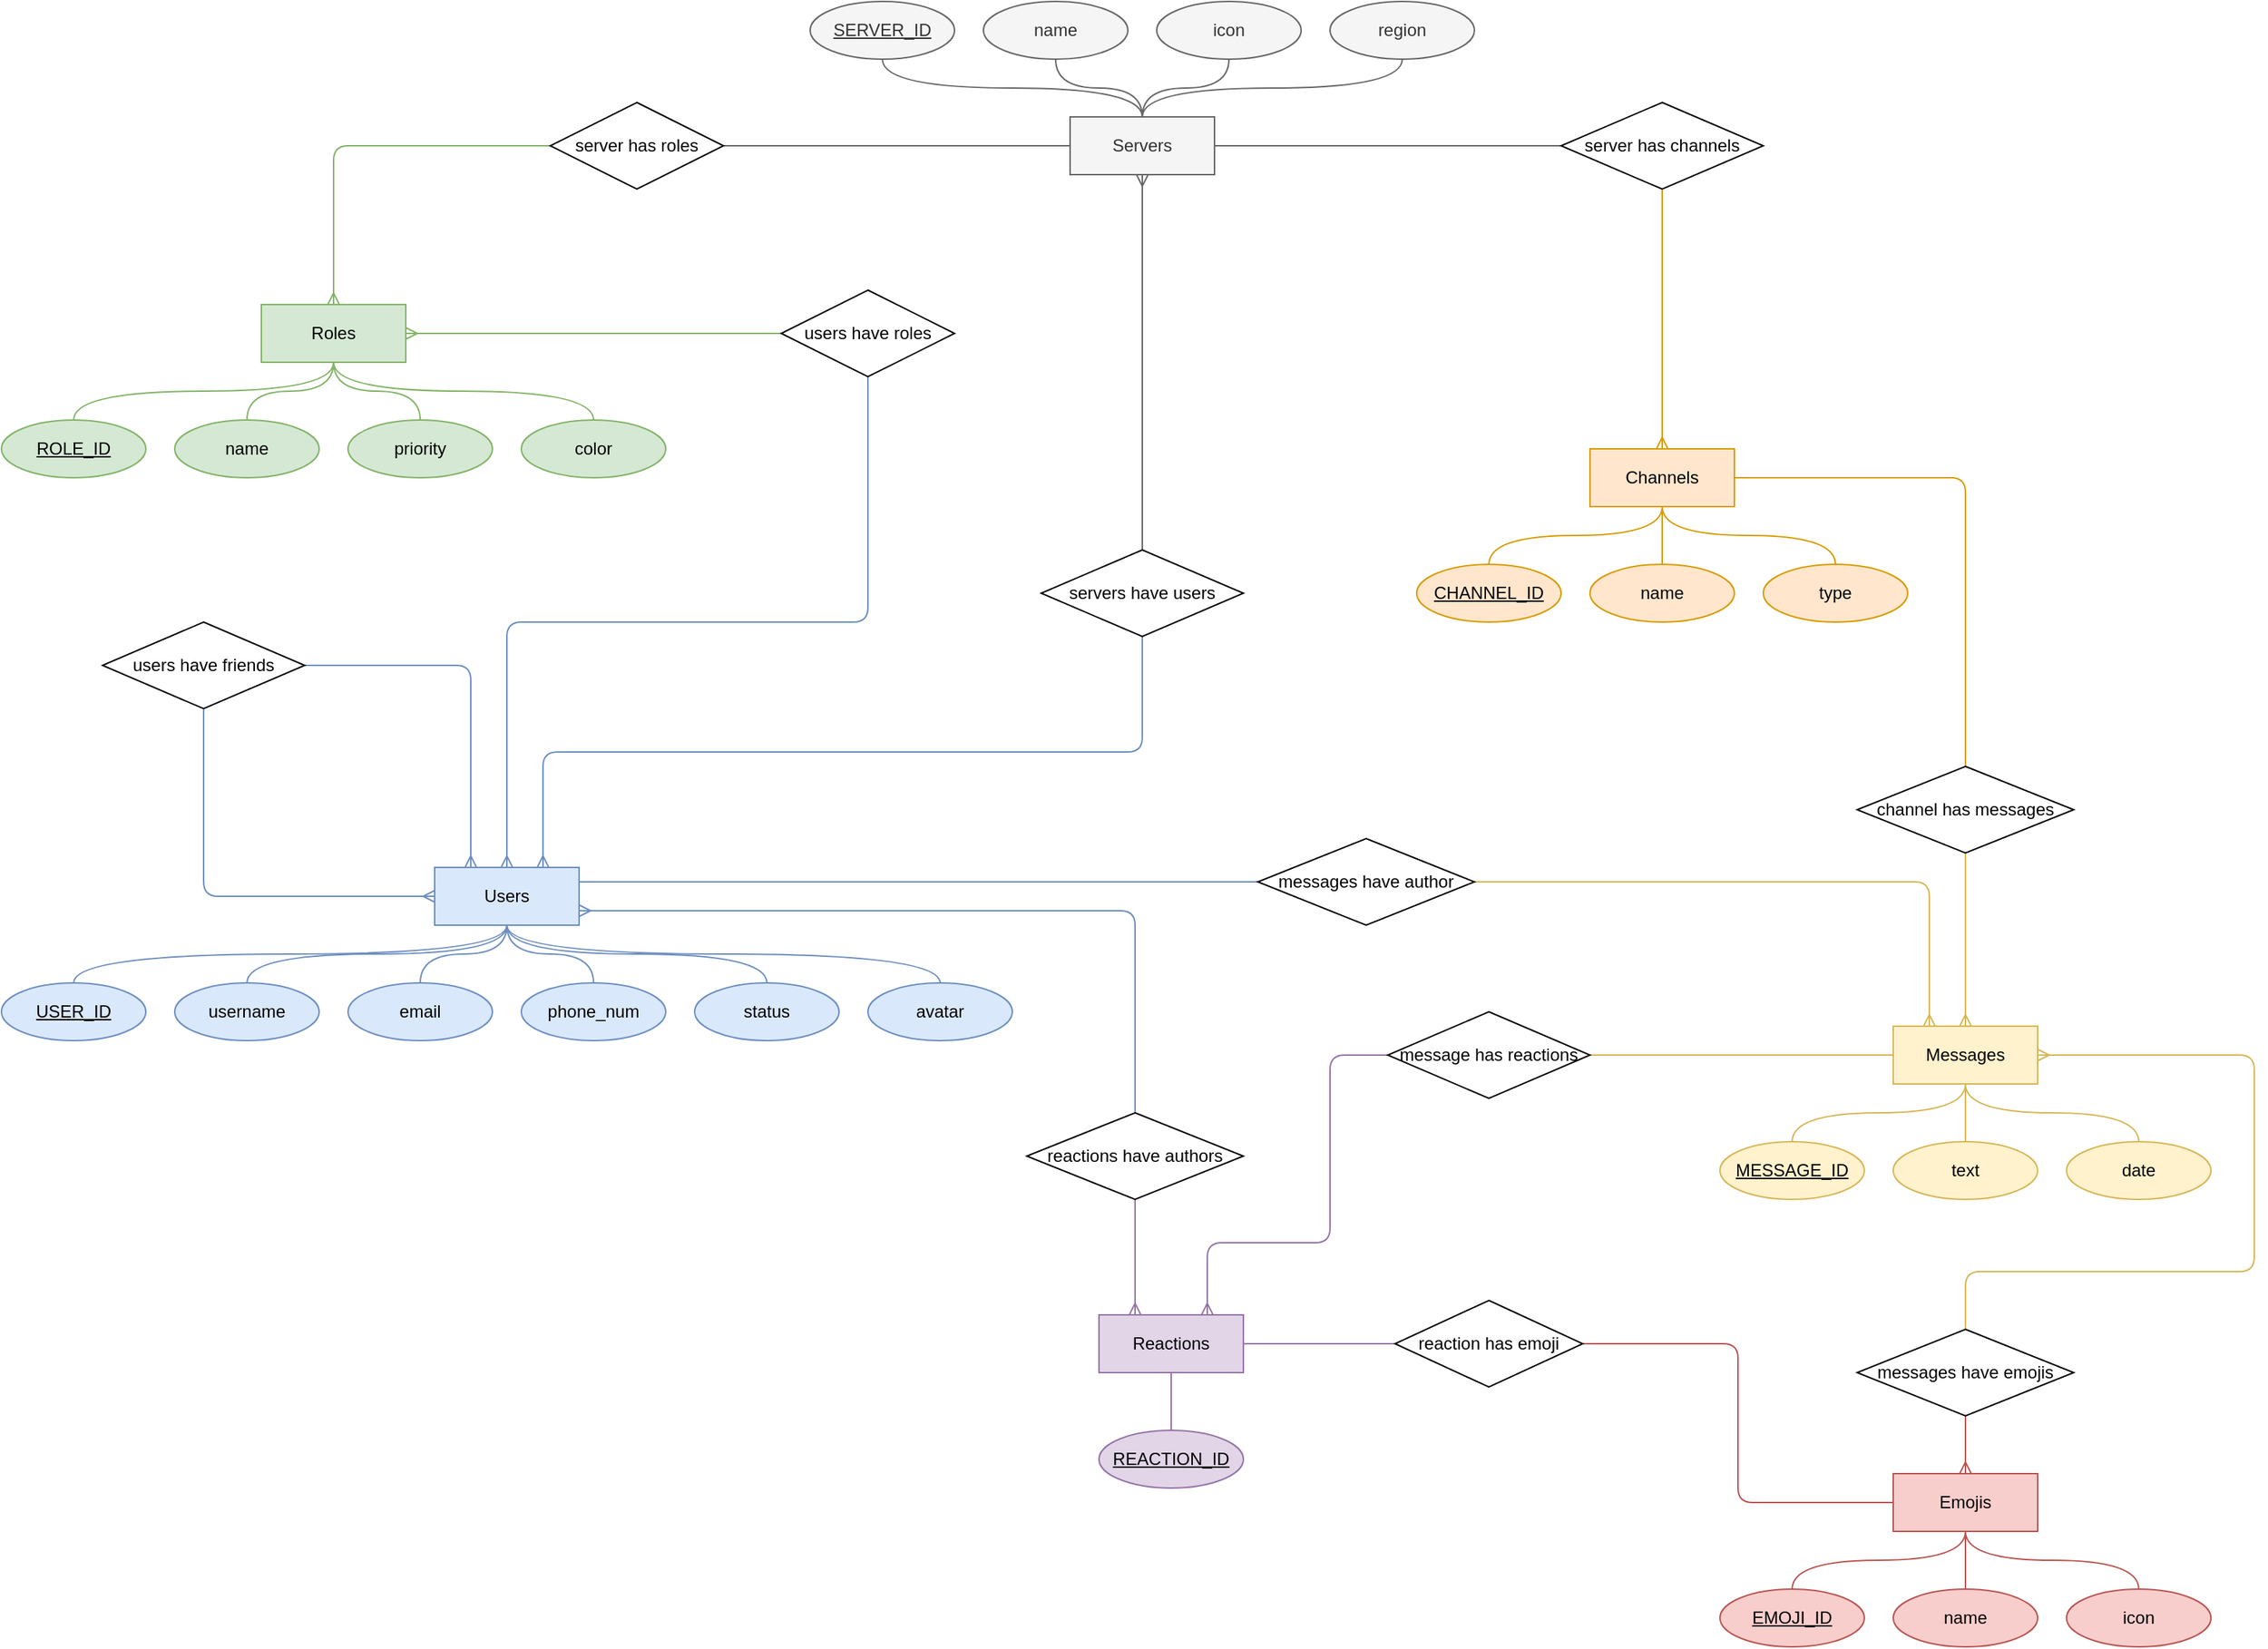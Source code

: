 <mxfile version="21.0.2" type="github">
  <diagram name="Page-1" id="chvwjB_n179PtJqGOUUq">
    <mxGraphModel dx="1486" dy="796" grid="1" gridSize="10" guides="1" tooltips="1" connect="1" arrows="1" fold="1" page="1" pageScale="1" pageWidth="1600" pageHeight="1200" math="0" shadow="0">
      <root>
        <mxCell id="0" />
        <mxCell id="1" parent="0" />
        <mxCell id="veLLrJYNEBNsdVsrPVpK-40" style="edgeStyle=orthogonalEdgeStyle;orthogonalLoop=1;jettySize=auto;html=1;entryX=0.5;entryY=0;entryDx=0;entryDy=0;exitX=0.5;exitY=1;exitDx=0;exitDy=0;curved=1;endArrow=none;endFill=0;fillColor=#f8cecc;strokeColor=#b85450;" edge="1" parent="1" source="veLLrJYNEBNsdVsrPVpK-8" target="veLLrJYNEBNsdVsrPVpK-37">
          <mxGeometry relative="1" as="geometry" />
        </mxCell>
        <mxCell id="veLLrJYNEBNsdVsrPVpK-41" style="edgeStyle=orthogonalEdgeStyle;orthogonalLoop=1;jettySize=auto;html=1;entryX=0.5;entryY=0;entryDx=0;entryDy=0;curved=1;endArrow=none;endFill=0;fillColor=#f8cecc;strokeColor=#b85450;" edge="1" parent="1" source="veLLrJYNEBNsdVsrPVpK-8" target="veLLrJYNEBNsdVsrPVpK-39">
          <mxGeometry relative="1" as="geometry" />
        </mxCell>
        <mxCell id="veLLrJYNEBNsdVsrPVpK-42" style="edgeStyle=orthogonalEdgeStyle;orthogonalLoop=1;jettySize=auto;html=1;entryX=0.5;entryY=0;entryDx=0;entryDy=0;exitX=0.5;exitY=1;exitDx=0;exitDy=0;curved=1;endArrow=none;endFill=0;fillColor=#f8cecc;strokeColor=#b85450;" edge="1" parent="1" source="veLLrJYNEBNsdVsrPVpK-8" target="veLLrJYNEBNsdVsrPVpK-38">
          <mxGeometry relative="1" as="geometry" />
        </mxCell>
        <mxCell id="veLLrJYNEBNsdVsrPVpK-95" style="edgeStyle=orthogonalEdgeStyle;rounded=1;orthogonalLoop=1;jettySize=auto;html=1;entryX=0.5;entryY=1;entryDx=0;entryDy=0;fillColor=#f8cecc;strokeColor=#b85450;endArrow=none;endFill=0;startArrow=ERmany;startFill=0;" edge="1" parent="1" source="veLLrJYNEBNsdVsrPVpK-8" target="veLLrJYNEBNsdVsrPVpK-93">
          <mxGeometry relative="1" as="geometry" />
        </mxCell>
        <mxCell id="veLLrJYNEBNsdVsrPVpK-8" value="Emojis" style="whiteSpace=wrap;html=1;align=center;fillColor=#f8cecc;strokeColor=#b85450;" vertex="1" parent="1">
          <mxGeometry x="1320" y="1020" width="100" height="40" as="geometry" />
        </mxCell>
        <mxCell id="veLLrJYNEBNsdVsrPVpK-55" style="edgeStyle=orthogonalEdgeStyle;orthogonalLoop=1;jettySize=auto;html=1;entryX=0.5;entryY=0;entryDx=0;entryDy=0;exitX=0.5;exitY=1;exitDx=0;exitDy=0;curved=1;endArrow=none;endFill=0;fillColor=#ffe6cc;strokeColor=#d79b00;" edge="1" parent="1" source="veLLrJYNEBNsdVsrPVpK-9" target="veLLrJYNEBNsdVsrPVpK-52">
          <mxGeometry relative="1" as="geometry" />
        </mxCell>
        <mxCell id="veLLrJYNEBNsdVsrPVpK-56" style="edgeStyle=orthogonalEdgeStyle;orthogonalLoop=1;jettySize=auto;html=1;entryX=0.5;entryY=0;entryDx=0;entryDy=0;curved=1;endArrow=none;endFill=0;fillColor=#ffe6cc;strokeColor=#d79b00;" edge="1" parent="1" source="veLLrJYNEBNsdVsrPVpK-9" target="veLLrJYNEBNsdVsrPVpK-54">
          <mxGeometry relative="1" as="geometry" />
        </mxCell>
        <mxCell id="veLLrJYNEBNsdVsrPVpK-57" style="edgeStyle=orthogonalEdgeStyle;orthogonalLoop=1;jettySize=auto;html=1;entryX=0.5;entryY=0;entryDx=0;entryDy=0;exitX=0.5;exitY=1;exitDx=0;exitDy=0;curved=1;endArrow=none;endFill=0;fillColor=#ffe6cc;strokeColor=#d79b00;" edge="1" parent="1" source="veLLrJYNEBNsdVsrPVpK-9" target="veLLrJYNEBNsdVsrPVpK-53">
          <mxGeometry relative="1" as="geometry" />
        </mxCell>
        <mxCell id="veLLrJYNEBNsdVsrPVpK-9" value="Channels" style="whiteSpace=wrap;html=1;align=center;fillColor=#ffe6cc;strokeColor=#d79b00;" vertex="1" parent="1">
          <mxGeometry x="1110" y="310" width="100" height="40" as="geometry" />
        </mxCell>
        <mxCell id="veLLrJYNEBNsdVsrPVpK-21" style="edgeStyle=orthogonalEdgeStyle;orthogonalLoop=1;jettySize=auto;html=1;curved=1;endArrow=none;endFill=0;exitX=0.5;exitY=0;exitDx=0;exitDy=0;fillColor=#f5f5f5;strokeColor=#666666;" edge="1" parent="1" source="veLLrJYNEBNsdVsrPVpK-10" target="veLLrJYNEBNsdVsrPVpK-16">
          <mxGeometry relative="1" as="geometry" />
        </mxCell>
        <mxCell id="veLLrJYNEBNsdVsrPVpK-22" style="edgeStyle=orthogonalEdgeStyle;orthogonalLoop=1;jettySize=auto;html=1;entryX=0.5;entryY=1;entryDx=0;entryDy=0;curved=1;endArrow=none;endFill=0;fillColor=#f5f5f5;strokeColor=#666666;" edge="1" parent="1" source="veLLrJYNEBNsdVsrPVpK-10" target="veLLrJYNEBNsdVsrPVpK-20">
          <mxGeometry relative="1" as="geometry" />
        </mxCell>
        <mxCell id="veLLrJYNEBNsdVsrPVpK-23" style="edgeStyle=orthogonalEdgeStyle;orthogonalLoop=1;jettySize=auto;html=1;exitX=0.5;exitY=0;exitDx=0;exitDy=0;entryX=0.5;entryY=1;entryDx=0;entryDy=0;curved=1;endArrow=none;endFill=0;fillColor=#f5f5f5;strokeColor=#666666;" edge="1" parent="1" source="veLLrJYNEBNsdVsrPVpK-10" target="veLLrJYNEBNsdVsrPVpK-19">
          <mxGeometry relative="1" as="geometry" />
        </mxCell>
        <mxCell id="veLLrJYNEBNsdVsrPVpK-24" style="edgeStyle=orthogonalEdgeStyle;orthogonalLoop=1;jettySize=auto;html=1;exitX=0.5;exitY=0;exitDx=0;exitDy=0;entryX=0.5;entryY=1;entryDx=0;entryDy=0;curved=1;endArrow=none;endFill=0;fillColor=#f5f5f5;strokeColor=#666666;" edge="1" parent="1" source="veLLrJYNEBNsdVsrPVpK-10" target="veLLrJYNEBNsdVsrPVpK-17">
          <mxGeometry relative="1" as="geometry" />
        </mxCell>
        <mxCell id="veLLrJYNEBNsdVsrPVpK-84" style="edgeStyle=orthogonalEdgeStyle;rounded=0;orthogonalLoop=1;jettySize=auto;html=1;entryX=1;entryY=0.5;entryDx=0;entryDy=0;fillColor=#f5f5f5;strokeColor=#666666;endArrow=none;endFill=0;" edge="1" parent="1" source="veLLrJYNEBNsdVsrPVpK-10" target="veLLrJYNEBNsdVsrPVpK-83">
          <mxGeometry relative="1" as="geometry" />
        </mxCell>
        <mxCell id="veLLrJYNEBNsdVsrPVpK-10" value="Servers" style="whiteSpace=wrap;html=1;align=center;fillColor=#f5f5f5;fontColor=#333333;strokeColor=#666666;" vertex="1" parent="1">
          <mxGeometry x="750" y="80" width="100" height="40" as="geometry" />
        </mxCell>
        <mxCell id="veLLrJYNEBNsdVsrPVpK-62" style="edgeStyle=orthogonalEdgeStyle;orthogonalLoop=1;jettySize=auto;html=1;entryX=0.5;entryY=0;entryDx=0;entryDy=0;exitX=0.5;exitY=1;exitDx=0;exitDy=0;fillColor=#fff2cc;strokeColor=#d6b656;curved=1;endArrow=none;endFill=0;" edge="1" parent="1" source="veLLrJYNEBNsdVsrPVpK-11" target="veLLrJYNEBNsdVsrPVpK-60">
          <mxGeometry relative="1" as="geometry" />
        </mxCell>
        <mxCell id="veLLrJYNEBNsdVsrPVpK-63" style="edgeStyle=orthogonalEdgeStyle;orthogonalLoop=1;jettySize=auto;html=1;entryX=0.5;entryY=0;entryDx=0;entryDy=0;fillColor=#fff2cc;strokeColor=#d6b656;curved=1;endArrow=none;endFill=0;" edge="1" parent="1" source="veLLrJYNEBNsdVsrPVpK-11" target="veLLrJYNEBNsdVsrPVpK-59">
          <mxGeometry relative="1" as="geometry" />
        </mxCell>
        <mxCell id="veLLrJYNEBNsdVsrPVpK-64" style="edgeStyle=orthogonalEdgeStyle;orthogonalLoop=1;jettySize=auto;html=1;entryX=0.5;entryY=0;entryDx=0;entryDy=0;exitX=0.5;exitY=1;exitDx=0;exitDy=0;fillColor=#fff2cc;strokeColor=#d6b656;curved=1;endArrow=none;endFill=0;" edge="1" parent="1" source="veLLrJYNEBNsdVsrPVpK-11" target="veLLrJYNEBNsdVsrPVpK-61">
          <mxGeometry relative="1" as="geometry" />
        </mxCell>
        <mxCell id="veLLrJYNEBNsdVsrPVpK-11" value="Messages" style="whiteSpace=wrap;html=1;align=center;fillColor=#fff2cc;strokeColor=#d6b656;" vertex="1" parent="1">
          <mxGeometry x="1320" y="710" width="100" height="40" as="geometry" />
        </mxCell>
        <mxCell id="veLLrJYNEBNsdVsrPVpK-31" style="edgeStyle=orthogonalEdgeStyle;orthogonalLoop=1;jettySize=auto;html=1;entryX=0.5;entryY=0;entryDx=0;entryDy=0;curved=1;endArrow=none;endFill=0;exitX=0.5;exitY=1;exitDx=0;exitDy=0;fillColor=#dae8fc;strokeColor=#6c8ebf;" edge="1" parent="1" source="veLLrJYNEBNsdVsrPVpK-12" target="veLLrJYNEBNsdVsrPVpK-25">
          <mxGeometry relative="1" as="geometry" />
        </mxCell>
        <mxCell id="veLLrJYNEBNsdVsrPVpK-32" style="edgeStyle=orthogonalEdgeStyle;orthogonalLoop=1;jettySize=auto;html=1;entryX=0.5;entryY=0;entryDx=0;entryDy=0;curved=1;endArrow=none;endFill=0;exitX=0.5;exitY=1;exitDx=0;exitDy=0;fillColor=#dae8fc;strokeColor=#6c8ebf;" edge="1" parent="1" source="veLLrJYNEBNsdVsrPVpK-12" target="veLLrJYNEBNsdVsrPVpK-27">
          <mxGeometry relative="1" as="geometry" />
        </mxCell>
        <mxCell id="veLLrJYNEBNsdVsrPVpK-33" style="edgeStyle=orthogonalEdgeStyle;orthogonalLoop=1;jettySize=auto;html=1;entryX=0.5;entryY=0;entryDx=0;entryDy=0;curved=1;endArrow=none;endFill=0;fillColor=#dae8fc;strokeColor=#6c8ebf;" edge="1" parent="1" source="veLLrJYNEBNsdVsrPVpK-12" target="veLLrJYNEBNsdVsrPVpK-29">
          <mxGeometry relative="1" as="geometry" />
        </mxCell>
        <mxCell id="veLLrJYNEBNsdVsrPVpK-34" style="edgeStyle=orthogonalEdgeStyle;orthogonalLoop=1;jettySize=auto;html=1;entryX=0.5;entryY=0;entryDx=0;entryDy=0;curved=1;endArrow=none;endFill=0;fillColor=#dae8fc;strokeColor=#6c8ebf;" edge="1" parent="1" source="veLLrJYNEBNsdVsrPVpK-12" target="veLLrJYNEBNsdVsrPVpK-30">
          <mxGeometry relative="1" as="geometry" />
        </mxCell>
        <mxCell id="veLLrJYNEBNsdVsrPVpK-35" style="edgeStyle=orthogonalEdgeStyle;orthogonalLoop=1;jettySize=auto;html=1;curved=1;endArrow=none;endFill=0;exitX=0.5;exitY=1;exitDx=0;exitDy=0;fillColor=#dae8fc;strokeColor=#6c8ebf;" edge="1" parent="1" source="veLLrJYNEBNsdVsrPVpK-12" target="veLLrJYNEBNsdVsrPVpK-28">
          <mxGeometry relative="1" as="geometry" />
        </mxCell>
        <mxCell id="veLLrJYNEBNsdVsrPVpK-36" style="edgeStyle=orthogonalEdgeStyle;orthogonalLoop=1;jettySize=auto;html=1;entryX=0.5;entryY=0;entryDx=0;entryDy=0;curved=1;endArrow=none;endFill=0;exitX=0.5;exitY=1;exitDx=0;exitDy=0;fillColor=#dae8fc;strokeColor=#6c8ebf;" edge="1" parent="1" source="veLLrJYNEBNsdVsrPVpK-12" target="veLLrJYNEBNsdVsrPVpK-26">
          <mxGeometry relative="1" as="geometry" />
        </mxCell>
        <mxCell id="veLLrJYNEBNsdVsrPVpK-70" style="edgeStyle=orthogonalEdgeStyle;rounded=1;orthogonalLoop=1;jettySize=auto;html=1;exitX=0.25;exitY=0;exitDx=0;exitDy=0;entryX=1;entryY=0.5;entryDx=0;entryDy=0;endArrow=none;endFill=0;fillColor=#dae8fc;strokeColor=#6c8ebf;startArrow=ERmany;startFill=0;" edge="1" parent="1" source="veLLrJYNEBNsdVsrPVpK-12" target="veLLrJYNEBNsdVsrPVpK-69">
          <mxGeometry relative="1" as="geometry">
            <Array as="points">
              <mxPoint x="335" y="460" />
            </Array>
          </mxGeometry>
        </mxCell>
        <mxCell id="veLLrJYNEBNsdVsrPVpK-75" style="edgeStyle=orthogonalEdgeStyle;rounded=1;orthogonalLoop=1;jettySize=auto;html=1;entryX=0.5;entryY=1;entryDx=0;entryDy=0;endArrow=none;endFill=0;startArrow=ERmany;startFill=0;fillColor=#dae8fc;strokeColor=#6c8ebf;exitX=0.75;exitY=0;exitDx=0;exitDy=0;" edge="1" parent="1" source="veLLrJYNEBNsdVsrPVpK-12" target="veLLrJYNEBNsdVsrPVpK-74">
          <mxGeometry relative="1" as="geometry">
            <mxPoint x="380" y="600" as="sourcePoint" />
            <Array as="points">
              <mxPoint x="385" y="520" />
              <mxPoint x="800" y="520" />
            </Array>
          </mxGeometry>
        </mxCell>
        <mxCell id="veLLrJYNEBNsdVsrPVpK-88" style="edgeStyle=orthogonalEdgeStyle;rounded=1;orthogonalLoop=1;jettySize=auto;html=1;entryX=0.5;entryY=1;entryDx=0;entryDy=0;endArrow=none;endFill=0;startArrow=ERmany;startFill=0;fillColor=#dae8fc;strokeColor=#6c8ebf;" edge="1" parent="1" source="veLLrJYNEBNsdVsrPVpK-12" target="veLLrJYNEBNsdVsrPVpK-87">
          <mxGeometry relative="1" as="geometry">
            <Array as="points">
              <mxPoint x="360" y="430" />
              <mxPoint x="610" y="430" />
            </Array>
          </mxGeometry>
        </mxCell>
        <mxCell id="veLLrJYNEBNsdVsrPVpK-91" style="edgeStyle=orthogonalEdgeStyle;rounded=0;orthogonalLoop=1;jettySize=auto;html=1;entryX=0;entryY=0.5;entryDx=0;entryDy=0;endArrow=none;endFill=0;fillColor=#dae8fc;strokeColor=#6c8ebf;exitX=1;exitY=0.25;exitDx=0;exitDy=0;" edge="1" parent="1" source="veLLrJYNEBNsdVsrPVpK-12" target="veLLrJYNEBNsdVsrPVpK-90">
          <mxGeometry relative="1" as="geometry">
            <Array as="points">
              <mxPoint x="880" y="610" />
            </Array>
          </mxGeometry>
        </mxCell>
        <mxCell id="veLLrJYNEBNsdVsrPVpK-12" value="Users" style="whiteSpace=wrap;html=1;align=center;fillColor=#dae8fc;strokeColor=#6c8ebf;" vertex="1" parent="1">
          <mxGeometry x="310" y="600" width="100" height="40" as="geometry" />
        </mxCell>
        <mxCell id="veLLrJYNEBNsdVsrPVpK-48" style="edgeStyle=orthogonalEdgeStyle;orthogonalLoop=1;jettySize=auto;html=1;entryX=0.5;entryY=0;entryDx=0;entryDy=0;exitX=0.5;exitY=1;exitDx=0;exitDy=0;curved=1;endArrow=none;endFill=0;fillColor=#d5e8d4;strokeColor=#82b366;" edge="1" parent="1" source="veLLrJYNEBNsdVsrPVpK-13" target="veLLrJYNEBNsdVsrPVpK-44">
          <mxGeometry relative="1" as="geometry" />
        </mxCell>
        <mxCell id="veLLrJYNEBNsdVsrPVpK-49" style="edgeStyle=orthogonalEdgeStyle;orthogonalLoop=1;jettySize=auto;html=1;curved=1;endArrow=none;endFill=0;fillColor=#d5e8d4;strokeColor=#82b366;" edge="1" parent="1" source="veLLrJYNEBNsdVsrPVpK-13" target="veLLrJYNEBNsdVsrPVpK-43">
          <mxGeometry relative="1" as="geometry" />
        </mxCell>
        <mxCell id="veLLrJYNEBNsdVsrPVpK-50" style="edgeStyle=orthogonalEdgeStyle;orthogonalLoop=1;jettySize=auto;html=1;entryX=0.5;entryY=0;entryDx=0;entryDy=0;curved=1;endArrow=none;endFill=0;fillColor=#d5e8d4;strokeColor=#82b366;" edge="1" parent="1" source="veLLrJYNEBNsdVsrPVpK-13" target="veLLrJYNEBNsdVsrPVpK-47">
          <mxGeometry relative="1" as="geometry" />
        </mxCell>
        <mxCell id="veLLrJYNEBNsdVsrPVpK-51" style="edgeStyle=orthogonalEdgeStyle;orthogonalLoop=1;jettySize=auto;html=1;entryX=0.5;entryY=0;entryDx=0;entryDy=0;exitX=0.5;exitY=1;exitDx=0;exitDy=0;curved=1;endArrow=none;endFill=0;fillColor=#d5e8d4;strokeColor=#82b366;" edge="1" parent="1" source="veLLrJYNEBNsdVsrPVpK-13" target="veLLrJYNEBNsdVsrPVpK-45">
          <mxGeometry relative="1" as="geometry" />
        </mxCell>
        <mxCell id="veLLrJYNEBNsdVsrPVpK-89" style="edgeStyle=orthogonalEdgeStyle;rounded=0;orthogonalLoop=1;jettySize=auto;html=1;entryX=0;entryY=0.5;entryDx=0;entryDy=0;endArrow=none;endFill=0;startArrow=ERmany;startFill=0;fillColor=#d5e8d4;strokeColor=#82b366;" edge="1" parent="1" source="veLLrJYNEBNsdVsrPVpK-13" target="veLLrJYNEBNsdVsrPVpK-87">
          <mxGeometry relative="1" as="geometry" />
        </mxCell>
        <mxCell id="veLLrJYNEBNsdVsrPVpK-13" value="Roles" style="whiteSpace=wrap;html=1;align=center;fillColor=#d5e8d4;strokeColor=#82b366;" vertex="1" parent="1">
          <mxGeometry x="190" y="210" width="100" height="40" as="geometry" />
        </mxCell>
        <mxCell id="veLLrJYNEBNsdVsrPVpK-16" value="SERVER_ID" style="ellipse;whiteSpace=wrap;html=1;align=center;fontStyle=4;fillColor=#f5f5f5;fontColor=#333333;strokeColor=#666666;" vertex="1" parent="1">
          <mxGeometry x="570" width="100" height="40" as="geometry" />
        </mxCell>
        <mxCell id="veLLrJYNEBNsdVsrPVpK-17" value="region" style="ellipse;whiteSpace=wrap;html=1;align=center;fillColor=#f5f5f5;fontColor=#333333;strokeColor=#666666;" vertex="1" parent="1">
          <mxGeometry x="930" width="100" height="40" as="geometry" />
        </mxCell>
        <mxCell id="veLLrJYNEBNsdVsrPVpK-19" value="icon" style="ellipse;whiteSpace=wrap;html=1;align=center;fillColor=#f5f5f5;fontColor=#333333;strokeColor=#666666;" vertex="1" parent="1">
          <mxGeometry x="810" width="100" height="40" as="geometry" />
        </mxCell>
        <mxCell id="veLLrJYNEBNsdVsrPVpK-20" value="name" style="ellipse;whiteSpace=wrap;html=1;align=center;fillColor=#f5f5f5;fontColor=#333333;strokeColor=#666666;" vertex="1" parent="1">
          <mxGeometry x="690" width="100" height="40" as="geometry" />
        </mxCell>
        <mxCell id="veLLrJYNEBNsdVsrPVpK-25" value="USER_ID" style="ellipse;whiteSpace=wrap;html=1;align=center;fontStyle=4;fillColor=#dae8fc;strokeColor=#6c8ebf;" vertex="1" parent="1">
          <mxGeometry x="10" y="680" width="100" height="40" as="geometry" />
        </mxCell>
        <mxCell id="veLLrJYNEBNsdVsrPVpK-26" value="avatar" style="ellipse;whiteSpace=wrap;html=1;align=center;fillColor=#dae8fc;strokeColor=#6c8ebf;" vertex="1" parent="1">
          <mxGeometry x="610" y="680" width="100" height="40" as="geometry" />
        </mxCell>
        <mxCell id="veLLrJYNEBNsdVsrPVpK-27" value="username" style="ellipse;whiteSpace=wrap;html=1;align=center;fillColor=#dae8fc;strokeColor=#6c8ebf;" vertex="1" parent="1">
          <mxGeometry x="130" y="680" width="100" height="40" as="geometry" />
        </mxCell>
        <mxCell id="veLLrJYNEBNsdVsrPVpK-28" value="status" style="ellipse;whiteSpace=wrap;html=1;align=center;fillColor=#dae8fc;strokeColor=#6c8ebf;" vertex="1" parent="1">
          <mxGeometry x="490" y="680" width="100" height="40" as="geometry" />
        </mxCell>
        <mxCell id="veLLrJYNEBNsdVsrPVpK-29" value="email" style="ellipse;whiteSpace=wrap;html=1;align=center;fillColor=#dae8fc;strokeColor=#6c8ebf;" vertex="1" parent="1">
          <mxGeometry x="250" y="680" width="100" height="40" as="geometry" />
        </mxCell>
        <mxCell id="veLLrJYNEBNsdVsrPVpK-30" value="phone_num" style="ellipse;whiteSpace=wrap;html=1;align=center;fillColor=#dae8fc;strokeColor=#6c8ebf;" vertex="1" parent="1">
          <mxGeometry x="370" y="680" width="100" height="40" as="geometry" />
        </mxCell>
        <mxCell id="veLLrJYNEBNsdVsrPVpK-37" value="EMOJI_ID" style="ellipse;whiteSpace=wrap;html=1;align=center;fontStyle=4;fillColor=#f8cecc;strokeColor=#b85450;" vertex="1" parent="1">
          <mxGeometry x="1200" y="1100" width="100" height="40" as="geometry" />
        </mxCell>
        <mxCell id="veLLrJYNEBNsdVsrPVpK-38" value="icon" style="ellipse;whiteSpace=wrap;html=1;align=center;fillColor=#f8cecc;strokeColor=#b85450;" vertex="1" parent="1">
          <mxGeometry x="1440" y="1100" width="100" height="40" as="geometry" />
        </mxCell>
        <mxCell id="veLLrJYNEBNsdVsrPVpK-39" value="name" style="ellipse;whiteSpace=wrap;html=1;align=center;fillColor=#f8cecc;strokeColor=#b85450;" vertex="1" parent="1">
          <mxGeometry x="1320" y="1100" width="100" height="40" as="geometry" />
        </mxCell>
        <mxCell id="veLLrJYNEBNsdVsrPVpK-43" value="name" style="ellipse;whiteSpace=wrap;html=1;align=center;fillColor=#d5e8d4;strokeColor=#82b366;" vertex="1" parent="1">
          <mxGeometry x="130" y="290" width="100" height="40" as="geometry" />
        </mxCell>
        <mxCell id="veLLrJYNEBNsdVsrPVpK-44" value="ROLE_ID" style="ellipse;whiteSpace=wrap;html=1;align=center;fontStyle=4;fillColor=#d5e8d4;strokeColor=#82b366;" vertex="1" parent="1">
          <mxGeometry x="10" y="290" width="100" height="40" as="geometry" />
        </mxCell>
        <mxCell id="veLLrJYNEBNsdVsrPVpK-45" value="color" style="ellipse;whiteSpace=wrap;html=1;align=center;fillColor=#d5e8d4;strokeColor=#82b366;" vertex="1" parent="1">
          <mxGeometry x="370" y="290" width="100" height="40" as="geometry" />
        </mxCell>
        <mxCell id="veLLrJYNEBNsdVsrPVpK-47" value="priority" style="ellipse;whiteSpace=wrap;html=1;align=center;fillColor=#d5e8d4;strokeColor=#82b366;" vertex="1" parent="1">
          <mxGeometry x="250" y="290" width="100" height="40" as="geometry" />
        </mxCell>
        <mxCell id="veLLrJYNEBNsdVsrPVpK-52" value="CHANNEL_ID" style="ellipse;whiteSpace=wrap;html=1;align=center;fontStyle=4;fillColor=#ffe6cc;strokeColor=#d79b00;" vertex="1" parent="1">
          <mxGeometry x="990" y="390" width="100" height="40" as="geometry" />
        </mxCell>
        <mxCell id="veLLrJYNEBNsdVsrPVpK-53" value="type" style="ellipse;whiteSpace=wrap;html=1;align=center;fillColor=#ffe6cc;strokeColor=#d79b00;" vertex="1" parent="1">
          <mxGeometry x="1230" y="390" width="100" height="40" as="geometry" />
        </mxCell>
        <mxCell id="veLLrJYNEBNsdVsrPVpK-54" value="name" style="ellipse;whiteSpace=wrap;html=1;align=center;fillColor=#ffe6cc;strokeColor=#d79b00;" vertex="1" parent="1">
          <mxGeometry x="1110" y="390" width="100" height="40" as="geometry" />
        </mxCell>
        <mxCell id="veLLrJYNEBNsdVsrPVpK-67" style="edgeStyle=orthogonalEdgeStyle;orthogonalLoop=1;jettySize=auto;html=1;fillColor=#e1d5e7;strokeColor=#9673a6;curved=1;endArrow=none;endFill=0;" edge="1" parent="1" source="veLLrJYNEBNsdVsrPVpK-58" target="veLLrJYNEBNsdVsrPVpK-66">
          <mxGeometry relative="1" as="geometry" />
        </mxCell>
        <mxCell id="veLLrJYNEBNsdVsrPVpK-97" style="edgeStyle=orthogonalEdgeStyle;rounded=0;orthogonalLoop=1;jettySize=auto;html=1;entryX=0;entryY=0.5;entryDx=0;entryDy=0;fillColor=#e1d5e7;strokeColor=#9673a6;endArrow=none;endFill=0;" edge="1" parent="1" source="veLLrJYNEBNsdVsrPVpK-58" target="veLLrJYNEBNsdVsrPVpK-96">
          <mxGeometry relative="1" as="geometry" />
        </mxCell>
        <mxCell id="veLLrJYNEBNsdVsrPVpK-100" style="edgeStyle=orthogonalEdgeStyle;rounded=0;orthogonalLoop=1;jettySize=auto;html=1;entryX=0.5;entryY=1;entryDx=0;entryDy=0;endArrow=none;endFill=0;startArrow=ERmany;startFill=0;fillColor=#e1d5e7;strokeColor=#9673a6;exitX=0.25;exitY=0;exitDx=0;exitDy=0;" edge="1" parent="1" source="veLLrJYNEBNsdVsrPVpK-58" target="veLLrJYNEBNsdVsrPVpK-99">
          <mxGeometry relative="1" as="geometry" />
        </mxCell>
        <mxCell id="veLLrJYNEBNsdVsrPVpK-103" style="edgeStyle=orthogonalEdgeStyle;rounded=1;orthogonalLoop=1;jettySize=auto;html=1;entryX=0;entryY=0.5;entryDx=0;entryDy=0;exitX=0.75;exitY=0;exitDx=0;exitDy=0;endArrow=none;endFill=0;fillColor=#e1d5e7;strokeColor=#9673a6;startArrow=ERmany;startFill=0;" edge="1" parent="1" source="veLLrJYNEBNsdVsrPVpK-58" target="veLLrJYNEBNsdVsrPVpK-102">
          <mxGeometry relative="1" as="geometry">
            <Array as="points">
              <mxPoint x="845" y="860" />
              <mxPoint x="930" y="860" />
              <mxPoint x="930" y="730" />
            </Array>
          </mxGeometry>
        </mxCell>
        <mxCell id="veLLrJYNEBNsdVsrPVpK-58" value="Reactions" style="whiteSpace=wrap;html=1;align=center;fillColor=#e1d5e7;strokeColor=#9673a6;" vertex="1" parent="1">
          <mxGeometry x="770" y="910" width="100" height="40" as="geometry" />
        </mxCell>
        <mxCell id="veLLrJYNEBNsdVsrPVpK-59" value="text" style="ellipse;whiteSpace=wrap;html=1;align=center;fillColor=#fff2cc;strokeColor=#d6b656;" vertex="1" parent="1">
          <mxGeometry x="1320" y="790" width="100" height="40" as="geometry" />
        </mxCell>
        <mxCell id="veLLrJYNEBNsdVsrPVpK-60" value="MESSAGE_ID" style="ellipse;whiteSpace=wrap;html=1;align=center;fontStyle=4;fillColor=#fff2cc;strokeColor=#d6b656;" vertex="1" parent="1">
          <mxGeometry x="1200" y="790" width="100" height="40" as="geometry" />
        </mxCell>
        <mxCell id="veLLrJYNEBNsdVsrPVpK-61" value="date" style="ellipse;whiteSpace=wrap;html=1;align=center;fillColor=#fff2cc;strokeColor=#d6b656;" vertex="1" parent="1">
          <mxGeometry x="1440" y="790" width="100" height="40" as="geometry" />
        </mxCell>
        <mxCell id="veLLrJYNEBNsdVsrPVpK-66" value="REACTION_ID" style="ellipse;whiteSpace=wrap;html=1;align=center;fontStyle=4;fillColor=#e1d5e7;strokeColor=#9673a6;" vertex="1" parent="1">
          <mxGeometry x="770" y="990" width="100" height="40" as="geometry" />
        </mxCell>
        <mxCell id="veLLrJYNEBNsdVsrPVpK-73" style="edgeStyle=orthogonalEdgeStyle;rounded=1;orthogonalLoop=1;jettySize=auto;html=1;endArrow=ERmany;endFill=0;fillColor=#dae8fc;strokeColor=#6c8ebf;entryX=0;entryY=0.5;entryDx=0;entryDy=0;" edge="1" parent="1" source="veLLrJYNEBNsdVsrPVpK-69" target="veLLrJYNEBNsdVsrPVpK-12">
          <mxGeometry relative="1" as="geometry">
            <mxPoint x="320" y="600" as="targetPoint" />
            <Array as="points">
              <mxPoint x="150" y="620" />
            </Array>
          </mxGeometry>
        </mxCell>
        <mxCell id="veLLrJYNEBNsdVsrPVpK-69" value="users have friends" style="shape=rhombus;perimeter=rhombusPerimeter;whiteSpace=wrap;html=1;align=center;" vertex="1" parent="1">
          <mxGeometry x="80" y="430" width="140" height="60" as="geometry" />
        </mxCell>
        <mxCell id="veLLrJYNEBNsdVsrPVpK-76" style="edgeStyle=orthogonalEdgeStyle;rounded=0;orthogonalLoop=1;jettySize=auto;html=1;entryX=0.5;entryY=1;entryDx=0;entryDy=0;endArrow=ERmany;endFill=0;fillColor=#f5f5f5;strokeColor=#666666;" edge="1" parent="1" source="veLLrJYNEBNsdVsrPVpK-74" target="veLLrJYNEBNsdVsrPVpK-10">
          <mxGeometry relative="1" as="geometry" />
        </mxCell>
        <mxCell id="veLLrJYNEBNsdVsrPVpK-74" value="servers have users" style="shape=rhombus;perimeter=rhombusPerimeter;whiteSpace=wrap;html=1;align=center;" vertex="1" parent="1">
          <mxGeometry x="730" y="380" width="140" height="60" as="geometry" />
        </mxCell>
        <mxCell id="veLLrJYNEBNsdVsrPVpK-78" style="edgeStyle=orthogonalEdgeStyle;rounded=1;orthogonalLoop=1;jettySize=auto;html=1;entryX=0.5;entryY=0;entryDx=0;entryDy=0;fillColor=#ffe6cc;strokeColor=#d79b00;endArrow=ERmany;endFill=0;" edge="1" parent="1" source="veLLrJYNEBNsdVsrPVpK-77" target="veLLrJYNEBNsdVsrPVpK-9">
          <mxGeometry relative="1" as="geometry" />
        </mxCell>
        <mxCell id="veLLrJYNEBNsdVsrPVpK-79" style="edgeStyle=orthogonalEdgeStyle;rounded=0;orthogonalLoop=1;jettySize=auto;html=1;entryX=1;entryY=0.5;entryDx=0;entryDy=0;fillColor=#f5f5f5;strokeColor=#666666;endArrow=none;endFill=0;" edge="1" parent="1" source="veLLrJYNEBNsdVsrPVpK-77" target="veLLrJYNEBNsdVsrPVpK-10">
          <mxGeometry relative="1" as="geometry" />
        </mxCell>
        <mxCell id="veLLrJYNEBNsdVsrPVpK-77" value="server has channels" style="shape=rhombus;perimeter=rhombusPerimeter;whiteSpace=wrap;html=1;align=center;" vertex="1" parent="1">
          <mxGeometry x="1090" y="70" width="140" height="60" as="geometry" />
        </mxCell>
        <mxCell id="veLLrJYNEBNsdVsrPVpK-81" style="edgeStyle=orthogonalEdgeStyle;rounded=0;orthogonalLoop=1;jettySize=auto;html=1;entryX=0.5;entryY=0;entryDx=0;entryDy=0;fillColor=#fff2cc;strokeColor=#d6b656;endArrow=ERmany;endFill=0;" edge="1" parent="1" source="veLLrJYNEBNsdVsrPVpK-80" target="veLLrJYNEBNsdVsrPVpK-11">
          <mxGeometry relative="1" as="geometry" />
        </mxCell>
        <mxCell id="veLLrJYNEBNsdVsrPVpK-82" style="edgeStyle=orthogonalEdgeStyle;rounded=1;orthogonalLoop=1;jettySize=auto;html=1;entryX=1;entryY=0.5;entryDx=0;entryDy=0;endArrow=none;endFill=0;fillColor=#ffe6cc;strokeColor=#d79b00;" edge="1" parent="1" source="veLLrJYNEBNsdVsrPVpK-80" target="veLLrJYNEBNsdVsrPVpK-9">
          <mxGeometry relative="1" as="geometry">
            <Array as="points">
              <mxPoint x="1370" y="330" />
            </Array>
          </mxGeometry>
        </mxCell>
        <mxCell id="veLLrJYNEBNsdVsrPVpK-80" value="channel has messages" style="shape=rhombus;perimeter=rhombusPerimeter;whiteSpace=wrap;html=1;align=center;" vertex="1" parent="1">
          <mxGeometry x="1295" y="530" width="150" height="60" as="geometry" />
        </mxCell>
        <mxCell id="veLLrJYNEBNsdVsrPVpK-85" style="edgeStyle=orthogonalEdgeStyle;rounded=1;orthogonalLoop=1;jettySize=auto;html=1;entryX=0.5;entryY=0;entryDx=0;entryDy=0;fillColor=#d5e8d4;strokeColor=#82b366;endArrow=ERmany;endFill=0;" edge="1" parent="1" source="veLLrJYNEBNsdVsrPVpK-83" target="veLLrJYNEBNsdVsrPVpK-13">
          <mxGeometry relative="1" as="geometry" />
        </mxCell>
        <mxCell id="veLLrJYNEBNsdVsrPVpK-83" value="server has roles" style="shape=rhombus;perimeter=rhombusPerimeter;whiteSpace=wrap;html=1;align=center;" vertex="1" parent="1">
          <mxGeometry x="390" y="70" width="120" height="60" as="geometry" />
        </mxCell>
        <mxCell id="veLLrJYNEBNsdVsrPVpK-87" value="users have roles" style="shape=rhombus;perimeter=rhombusPerimeter;whiteSpace=wrap;html=1;align=center;" vertex="1" parent="1">
          <mxGeometry x="550" y="200" width="120" height="60" as="geometry" />
        </mxCell>
        <mxCell id="veLLrJYNEBNsdVsrPVpK-92" style="edgeStyle=orthogonalEdgeStyle;rounded=1;orthogonalLoop=1;jettySize=auto;html=1;entryX=0.25;entryY=0;entryDx=0;entryDy=0;fillColor=#fff2cc;strokeColor=#d6b656;endArrow=ERmany;endFill=0;" edge="1" parent="1" source="veLLrJYNEBNsdVsrPVpK-90" target="veLLrJYNEBNsdVsrPVpK-11">
          <mxGeometry relative="1" as="geometry" />
        </mxCell>
        <mxCell id="veLLrJYNEBNsdVsrPVpK-90" value="messages have author" style="shape=rhombus;perimeter=rhombusPerimeter;whiteSpace=wrap;html=1;align=center;" vertex="1" parent="1">
          <mxGeometry x="880" y="580" width="150" height="60" as="geometry" />
        </mxCell>
        <mxCell id="veLLrJYNEBNsdVsrPVpK-94" style="edgeStyle=orthogonalEdgeStyle;rounded=1;orthogonalLoop=1;jettySize=auto;html=1;entryX=1;entryY=0.5;entryDx=0;entryDy=0;fillColor=#fff2cc;strokeColor=#d6b656;endArrow=ERmany;endFill=0;" edge="1" parent="1" source="veLLrJYNEBNsdVsrPVpK-93" target="veLLrJYNEBNsdVsrPVpK-11">
          <mxGeometry relative="1" as="geometry">
            <Array as="points">
              <mxPoint x="1370" y="880" />
              <mxPoint x="1570" y="880" />
              <mxPoint x="1570" y="730" />
            </Array>
          </mxGeometry>
        </mxCell>
        <mxCell id="veLLrJYNEBNsdVsrPVpK-93" value="messages have emojis" style="shape=rhombus;perimeter=rhombusPerimeter;whiteSpace=wrap;html=1;align=center;" vertex="1" parent="1">
          <mxGeometry x="1295" y="920" width="150" height="60" as="geometry" />
        </mxCell>
        <mxCell id="veLLrJYNEBNsdVsrPVpK-98" style="edgeStyle=orthogonalEdgeStyle;rounded=1;orthogonalLoop=1;jettySize=auto;html=1;entryX=0;entryY=0.5;entryDx=0;entryDy=0;endArrow=none;endFill=0;fillColor=#f8cecc;strokeColor=#b85450;" edge="1" parent="1" source="veLLrJYNEBNsdVsrPVpK-96" target="veLLrJYNEBNsdVsrPVpK-8">
          <mxGeometry relative="1" as="geometry" />
        </mxCell>
        <mxCell id="veLLrJYNEBNsdVsrPVpK-96" value="reaction has emoji" style="shape=rhombus;perimeter=rhombusPerimeter;whiteSpace=wrap;html=1;align=center;" vertex="1" parent="1">
          <mxGeometry x="975" y="900" width="130" height="60" as="geometry" />
        </mxCell>
        <mxCell id="veLLrJYNEBNsdVsrPVpK-101" style="edgeStyle=orthogonalEdgeStyle;rounded=1;orthogonalLoop=1;jettySize=auto;html=1;entryX=1;entryY=0.75;entryDx=0;entryDy=0;fillColor=#dae8fc;strokeColor=#6c8ebf;endArrow=ERmany;endFill=0;" edge="1" parent="1" source="veLLrJYNEBNsdVsrPVpK-99" target="veLLrJYNEBNsdVsrPVpK-12">
          <mxGeometry relative="1" as="geometry">
            <Array as="points">
              <mxPoint x="795" y="630" />
            </Array>
          </mxGeometry>
        </mxCell>
        <mxCell id="veLLrJYNEBNsdVsrPVpK-99" value="reactions have authors" style="shape=rhombus;perimeter=rhombusPerimeter;whiteSpace=wrap;html=1;align=center;" vertex="1" parent="1">
          <mxGeometry x="720" y="770" width="150" height="60" as="geometry" />
        </mxCell>
        <mxCell id="veLLrJYNEBNsdVsrPVpK-104" style="edgeStyle=orthogonalEdgeStyle;rounded=0;orthogonalLoop=1;jettySize=auto;html=1;entryX=0;entryY=0.5;entryDx=0;entryDy=0;endArrow=none;endFill=0;fillColor=#fff2cc;strokeColor=#d6b656;" edge="1" parent="1" source="veLLrJYNEBNsdVsrPVpK-102" target="veLLrJYNEBNsdVsrPVpK-11">
          <mxGeometry relative="1" as="geometry" />
        </mxCell>
        <mxCell id="veLLrJYNEBNsdVsrPVpK-102" value="message has reactions" style="shape=rhombus;perimeter=rhombusPerimeter;whiteSpace=wrap;html=1;align=center;" vertex="1" parent="1">
          <mxGeometry x="970" y="700" width="140" height="60" as="geometry" />
        </mxCell>
      </root>
    </mxGraphModel>
  </diagram>
</mxfile>
